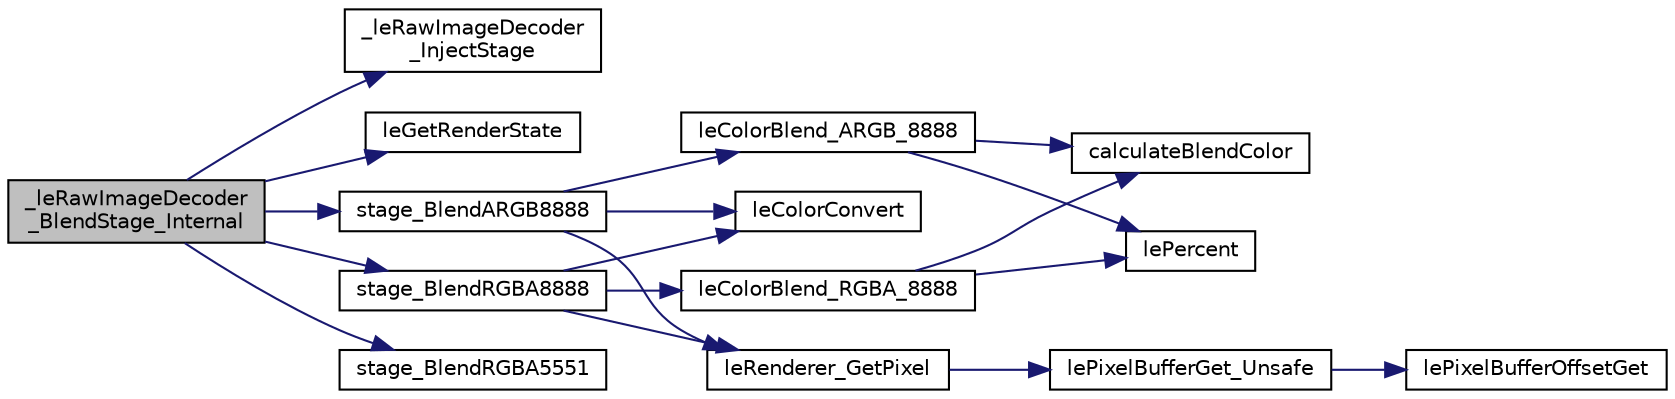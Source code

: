 digraph "_leRawImageDecoder_BlendStage_Internal"
{
 // LATEX_PDF_SIZE
  edge [fontname="Helvetica",fontsize="10",labelfontname="Helvetica",labelfontsize="10"];
  node [fontname="Helvetica",fontsize="10",shape=record];
  rankdir="LR";
  Node1 [label="_leRawImageDecoder\l_BlendStage_Internal",height=0.2,width=0.4,color="black", fillcolor="grey75", style="filled", fontcolor="black",tooltip=" "];
  Node1 -> Node2 [color="midnightblue",fontsize="10",style="solid",fontname="Helvetica"];
  Node2 [label="_leRawImageDecoder\l_InjectStage",height=0.2,width=0.4,color="black", fillcolor="white", style="filled",URL="$legato__imagedecoder__raw__blend_8c.html#afe19a22091ec64bedbf79fe6f9fdedb2",tooltip=" "];
  Node1 -> Node3 [color="midnightblue",fontsize="10",style="solid",fontname="Helvetica"];
  Node3 [label="leGetRenderState",height=0.2,width=0.4,color="black", fillcolor="white", style="filled",URL="$legato__renderer_8c.html#acf4d7d2f8cb00624604cdb1f8807a166",tooltip=" "];
  Node1 -> Node4 [color="midnightblue",fontsize="10",style="solid",fontname="Helvetica"];
  Node4 [label="stage_BlendARGB8888",height=0.2,width=0.4,color="black", fillcolor="white", style="filled",URL="$legato__imagedecoder__raw__blend_8c.html#a3ca42464ef161512a4835fa837b1753c",tooltip=" "];
  Node4 -> Node5 [color="midnightblue",fontsize="10",style="solid",fontname="Helvetica"];
  Node5 [label="leColorBlend_ARGB_8888",height=0.2,width=0.4,color="black", fillcolor="white", style="filled",URL="$legato__color_8h.html#af80440ac62c3a61c24da0bcff39e634a",tooltip=" "];
  Node5 -> Node6 [color="midnightblue",fontsize="10",style="solid",fontname="Helvetica"];
  Node6 [label="calculateBlendColor",height=0.2,width=0.4,color="black", fillcolor="white", style="filled",URL="$legato__color__blend_8c.html#acc675bb84491e790558b8d0d464037db",tooltip=" "];
  Node5 -> Node7 [color="midnightblue",fontsize="10",style="solid",fontname="Helvetica"];
  Node7 [label="lePercent",height=0.2,width=0.4,color="black", fillcolor="white", style="filled",URL="$legato__math_8c.html#a30dd455230a479c1d82d47a22a6d175e",tooltip=" "];
  Node4 -> Node8 [color="midnightblue",fontsize="10",style="solid",fontname="Helvetica"];
  Node8 [label="leColorConvert",height=0.2,width=0.4,color="black", fillcolor="white", style="filled",URL="$legato__color_8h.html#a53c185c8a78fff8675a52086fed04f65",tooltip=" "];
  Node4 -> Node9 [color="midnightblue",fontsize="10",style="solid",fontname="Helvetica"];
  Node9 [label="leRenderer_GetPixel",height=0.2,width=0.4,color="black", fillcolor="white", style="filled",URL="$legato__draw_8c.html#a7f26c2ccb229d4d3d7484ba268c9a235",tooltip=" "];
  Node9 -> Node10 [color="midnightblue",fontsize="10",style="solid",fontname="Helvetica"];
  Node10 [label="lePixelBufferGet_Unsafe",height=0.2,width=0.4,color="black", fillcolor="white", style="filled",URL="$legato__pixelbuffer_8c.html#af63ae8ca48e5e5b0b38ada5f66575e41",tooltip=" "];
  Node10 -> Node11 [color="midnightblue",fontsize="10",style="solid",fontname="Helvetica"];
  Node11 [label="lePixelBufferOffsetGet",height=0.2,width=0.4,color="black", fillcolor="white", style="filled",URL="$legato__pixelbuffer_8c.html#aee34b79e6bf6c88062476f5e1e392c22",tooltip=" "];
  Node1 -> Node12 [color="midnightblue",fontsize="10",style="solid",fontname="Helvetica"];
  Node12 [label="stage_BlendRGBA5551",height=0.2,width=0.4,color="black", fillcolor="white", style="filled",URL="$legato__imagedecoder__raw__blend_8c.html#aaa01e9f22d86b482b43c288ef90e19f5",tooltip=" "];
  Node1 -> Node13 [color="midnightblue",fontsize="10",style="solid",fontname="Helvetica"];
  Node13 [label="stage_BlendRGBA8888",height=0.2,width=0.4,color="black", fillcolor="white", style="filled",URL="$legato__imagedecoder__raw__blend_8c.html#a53560bb3482e05abcb541934600d975c",tooltip=" "];
  Node13 -> Node14 [color="midnightblue",fontsize="10",style="solid",fontname="Helvetica"];
  Node14 [label="leColorBlend_RGBA_8888",height=0.2,width=0.4,color="black", fillcolor="white", style="filled",URL="$legato__color_8h.html#ae8d7567769600843b3d253ff899b7175",tooltip=" "];
  Node14 -> Node6 [color="midnightblue",fontsize="10",style="solid",fontname="Helvetica"];
  Node14 -> Node7 [color="midnightblue",fontsize="10",style="solid",fontname="Helvetica"];
  Node13 -> Node8 [color="midnightblue",fontsize="10",style="solid",fontname="Helvetica"];
  Node13 -> Node9 [color="midnightblue",fontsize="10",style="solid",fontname="Helvetica"];
}
